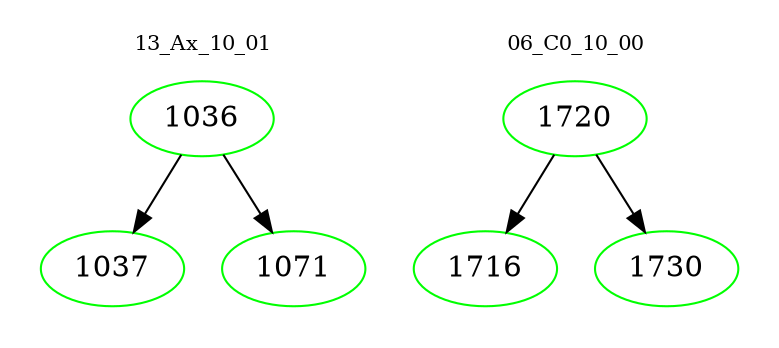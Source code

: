 digraph{
subgraph cluster_0 {
color = white
label = "13_Ax_10_01";
fontsize=10;
T0_1036 [label="1036", color="green"]
T0_1036 -> T0_1037 [color="black"]
T0_1037 [label="1037", color="green"]
T0_1036 -> T0_1071 [color="black"]
T0_1071 [label="1071", color="green"]
}
subgraph cluster_1 {
color = white
label = "06_C0_10_00";
fontsize=10;
T1_1720 [label="1720", color="green"]
T1_1720 -> T1_1716 [color="black"]
T1_1716 [label="1716", color="green"]
T1_1720 -> T1_1730 [color="black"]
T1_1730 [label="1730", color="green"]
}
}
